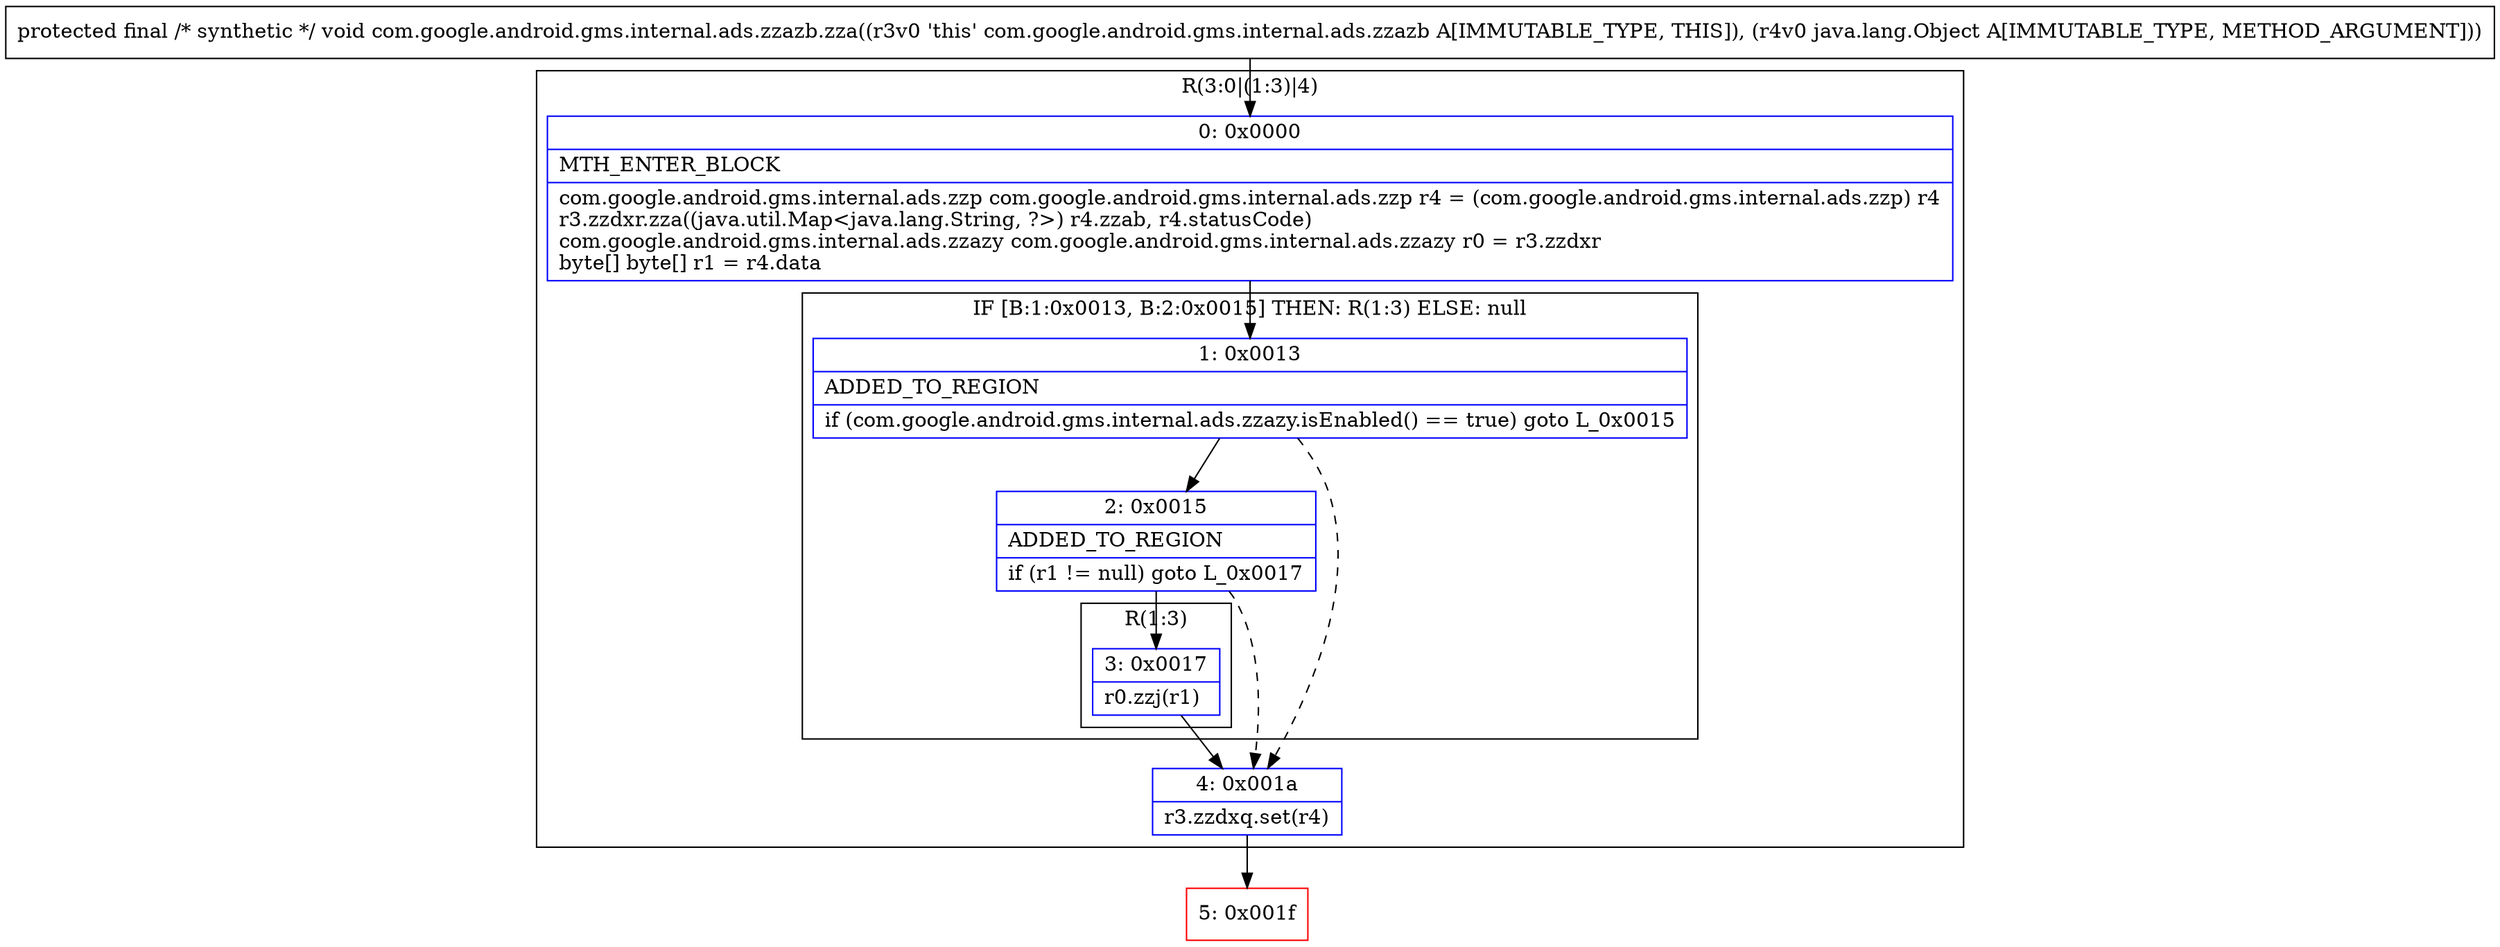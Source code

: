 digraph "CFG forcom.google.android.gms.internal.ads.zzazb.zza(Ljava\/lang\/Object;)V" {
subgraph cluster_Region_1860591787 {
label = "R(3:0|(1:3)|4)";
node [shape=record,color=blue];
Node_0 [shape=record,label="{0\:\ 0x0000|MTH_ENTER_BLOCK\l|com.google.android.gms.internal.ads.zzp com.google.android.gms.internal.ads.zzp r4 = (com.google.android.gms.internal.ads.zzp) r4\lr3.zzdxr.zza((java.util.Map\<java.lang.String, ?\>) r4.zzab, r4.statusCode)\lcom.google.android.gms.internal.ads.zzazy com.google.android.gms.internal.ads.zzazy r0 = r3.zzdxr\lbyte[] byte[] r1 = r4.data\l}"];
subgraph cluster_IfRegion_1982948484 {
label = "IF [B:1:0x0013, B:2:0x0015] THEN: R(1:3) ELSE: null";
node [shape=record,color=blue];
Node_1 [shape=record,label="{1\:\ 0x0013|ADDED_TO_REGION\l|if (com.google.android.gms.internal.ads.zzazy.isEnabled() == true) goto L_0x0015\l}"];
Node_2 [shape=record,label="{2\:\ 0x0015|ADDED_TO_REGION\l|if (r1 != null) goto L_0x0017\l}"];
subgraph cluster_Region_267443597 {
label = "R(1:3)";
node [shape=record,color=blue];
Node_3 [shape=record,label="{3\:\ 0x0017|r0.zzj(r1)\l}"];
}
}
Node_4 [shape=record,label="{4\:\ 0x001a|r3.zzdxq.set(r4)\l}"];
}
Node_5 [shape=record,color=red,label="{5\:\ 0x001f}"];
MethodNode[shape=record,label="{protected final \/* synthetic *\/ void com.google.android.gms.internal.ads.zzazb.zza((r3v0 'this' com.google.android.gms.internal.ads.zzazb A[IMMUTABLE_TYPE, THIS]), (r4v0 java.lang.Object A[IMMUTABLE_TYPE, METHOD_ARGUMENT])) }"];
MethodNode -> Node_0;
Node_0 -> Node_1;
Node_1 -> Node_2;
Node_1 -> Node_4[style=dashed];
Node_2 -> Node_3;
Node_2 -> Node_4[style=dashed];
Node_3 -> Node_4;
Node_4 -> Node_5;
}

